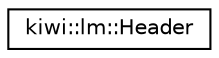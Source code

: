 digraph "Graphical Class Hierarchy"
{
 // LATEX_PDF_SIZE
  edge [fontname="Helvetica",fontsize="10",labelfontname="Helvetica",labelfontsize="10"];
  node [fontname="Helvetica",fontsize="10",shape=record];
  rankdir="LR";
  Node0 [label="kiwi::lm::Header",height=0.2,width=0.4,color="black", fillcolor="white", style="filled",URL="$structkiwi_1_1lm_1_1Header.html",tooltip=" "];
}
